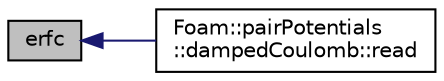 digraph "erfc"
{
  bgcolor="transparent";
  edge [fontname="Helvetica",fontsize="10",labelfontname="Helvetica",labelfontsize="10"];
  node [fontname="Helvetica",fontsize="10",shape=record];
  rankdir="LR";
  Node1 [label="erfc",height=0.2,width=0.4,color="black", fillcolor="grey75", style="filled" fontcolor="black"];
  Node1 -> Node2 [dir="back",color="midnightblue",fontsize="10",style="solid",fontname="Helvetica"];
  Node2 [label="Foam::pairPotentials\l::dampedCoulomb::read",height=0.2,width=0.4,color="black",URL="$classFoam_1_1pairPotentials_1_1dampedCoulomb.html#a646f6b9e314f4e96310c6291a2be3579",tooltip="Read dictionary. "];
}

